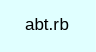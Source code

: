 digraph TopLevel {
    compound = true
    bgcolor = lightcyan1
    fontname = Arial
    fontsize = 8
    label = "abt.rb"
    node [
        fontname = Arial,
        fontsize = 8,
        color = black
    ]

}

